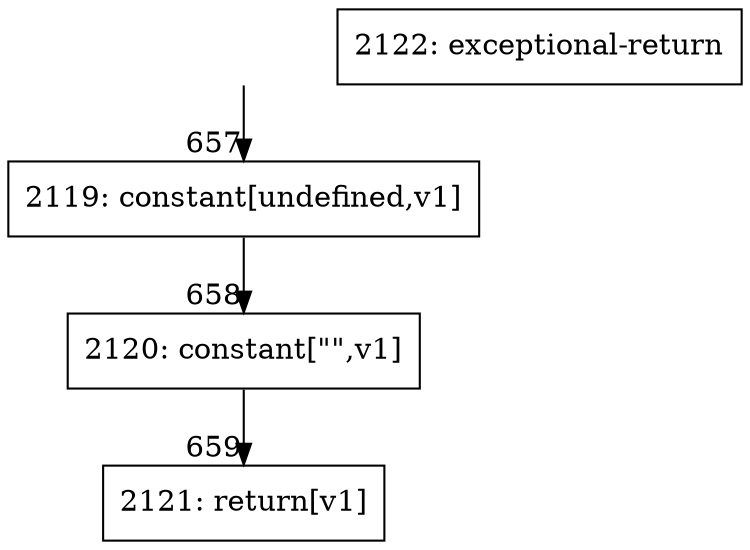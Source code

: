 digraph {
rankdir="TD"
BB_entry55[shape=none,label=""];
BB_entry55 -> BB657 [tailport=s, headport=n, headlabel="    657"]
BB657 [shape=record label="{2119: constant[undefined,v1]}" ] 
BB657 -> BB658 [tailport=s, headport=n, headlabel="      658"]
BB658 [shape=record label="{2120: constant[\"\",v1]}" ] 
BB658 -> BB659 [tailport=s, headport=n, headlabel="      659"]
BB659 [shape=record label="{2121: return[v1]}" ] 
BB660 [shape=record label="{2122: exceptional-return}" ] 
//#$~ 661
}
